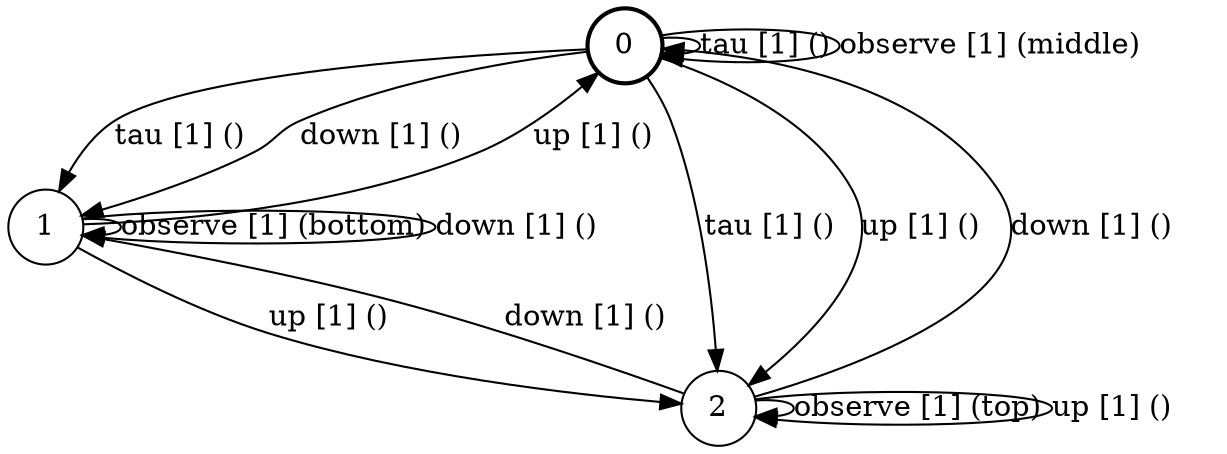 # generated file, don't try to modify
# command: dot -Tpng <filename> > tree.png
digraph Automaton {
    node [shape = circle];
    0 [style = "bold"];
    0 -> 0 [label = "tau [1] () "];
    0 -> 1 [label = "tau [1] () "];
    0 -> 2 [label = "tau [1] () "];
    0 -> 0 [label = "observe [1] (middle) "];
    1 -> 1 [label = "observe [1] (bottom) "];
    2 -> 2 [label = "observe [1] (top) "];
    0 -> 2 [label = "up [1] () "];
    1 -> 0 [label = "up [1] () "];
    1 -> 2 [label = "up [1] () "];
    2 -> 2 [label = "up [1] () "];
    0 -> 1 [label = "down [1] () "];
    2 -> 1 [label = "down [1] () "];
    2 -> 0 [label = "down [1] () "];
    1 -> 1 [label = "down [1] () "];
}
